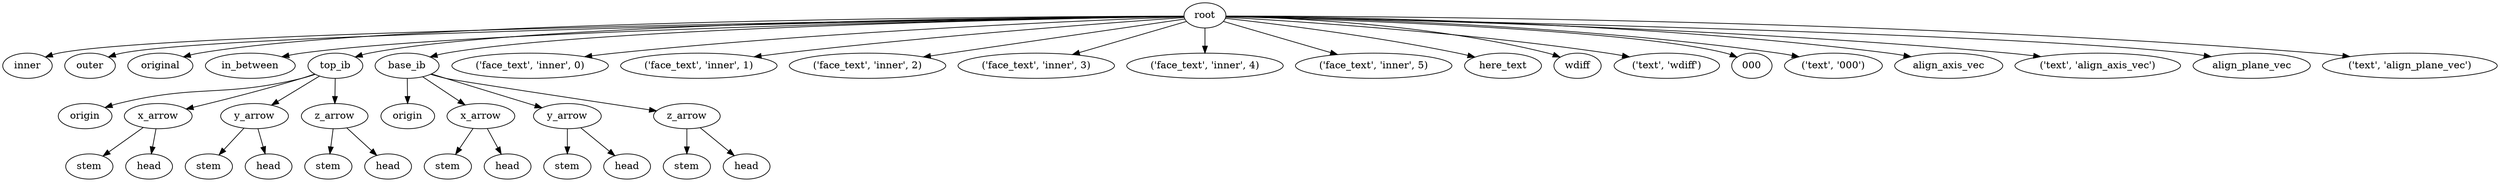 digraph D {
    root_28 [label="root"];
    inner_29 [label="inner"];
    outer_30 [label="outer"];
    original_31 [label="original"];
    in_between_32 [label="in_between"];
    top_ib_33 [label="top_ib"];
    origin_34 [label="origin"];
    x_arrow_35 [label="x_arrow"];
    stem_36 [label="stem"];
    head_37 [label="head"];
    y_arrow_38 [label="y_arrow"];
    stem_39 [label="stem"];
    head_40 [label="head"];
    z_arrow_41 [label="z_arrow"];
    stem_42 [label="stem"];
    head_43 [label="head"];
    base_ib_44 [label="base_ib"];
    origin_45 [label="origin"];
    x_arrow_46 [label="x_arrow"];
    stem_47 [label="stem"];
    head_48 [label="head"];
    y_arrow_49 [label="y_arrow"];
    stem_50 [label="stem"];
    head_51 [label="head"];
    z_arrow_52 [label="z_arrow"];
    stem_53 [label="stem"];
    head_54 [label="head"];
    face_text_55 [label="\('face_text',\ 'inner',\ 0\)"];
    face_text_56 [label="\('face_text',\ 'inner',\ 1\)"];
    face_text_57 [label="\('face_text',\ 'inner',\ 2\)"];
    face_text_58 [label="\('face_text',\ 'inner',\ 3\)"];
    face_text_59 [label="\('face_text',\ 'inner',\ 4\)"];
    face_text_60 [label="\('face_text',\ 'inner',\ 5\)"];
    here_text_61 [label="here_text"];
    wdiff_62 [label="wdiff"];
    text_63 [label="\('text',\ 'wdiff'\)"];
    64 [label="000"];
    text_65 [label="\('text',\ '000'\)"];
    align_axis_vec_66 [label="align_axis_vec"];
    text_67 [label="\('text',\ 'align_axis_vec'\)"];
    align_plane_vec_68 [label="align_plane_vec"];
    text_69 [label="\('text',\ 'align_plane_vec'\)"];
    root_28 -> inner_29;
    root_28 -> outer_30;
    root_28 -> original_31;
    root_28 -> in_between_32;
    root_28 -> top_ib_33;
    top_ib_33 -> origin_34;
    top_ib_33 -> x_arrow_35;
    x_arrow_35 -> stem_36;
    x_arrow_35 -> head_37;
    top_ib_33 -> y_arrow_38;
    y_arrow_38 -> stem_39;
    y_arrow_38 -> head_40;
    top_ib_33 -> z_arrow_41;
    z_arrow_41 -> stem_42;
    z_arrow_41 -> head_43;
    root_28 -> base_ib_44;
    base_ib_44 -> origin_45;
    base_ib_44 -> x_arrow_46;
    x_arrow_46 -> stem_47;
    x_arrow_46 -> head_48;
    base_ib_44 -> y_arrow_49;
    y_arrow_49 -> stem_50;
    y_arrow_49 -> head_51;
    base_ib_44 -> z_arrow_52;
    z_arrow_52 -> stem_53;
    z_arrow_52 -> head_54;
    root_28 -> face_text_55;
    root_28 -> face_text_56;
    root_28 -> face_text_57;
    root_28 -> face_text_58;
    root_28 -> face_text_59;
    root_28 -> face_text_60;
    root_28 -> here_text_61;
    root_28 -> wdiff_62;
    root_28 -> text_63;
    root_28 -> 64;
    root_28 -> text_65;
    root_28 -> align_axis_vec_66;
    root_28 -> text_67;
    root_28 -> align_plane_vec_68;
    root_28 -> text_69;
}
